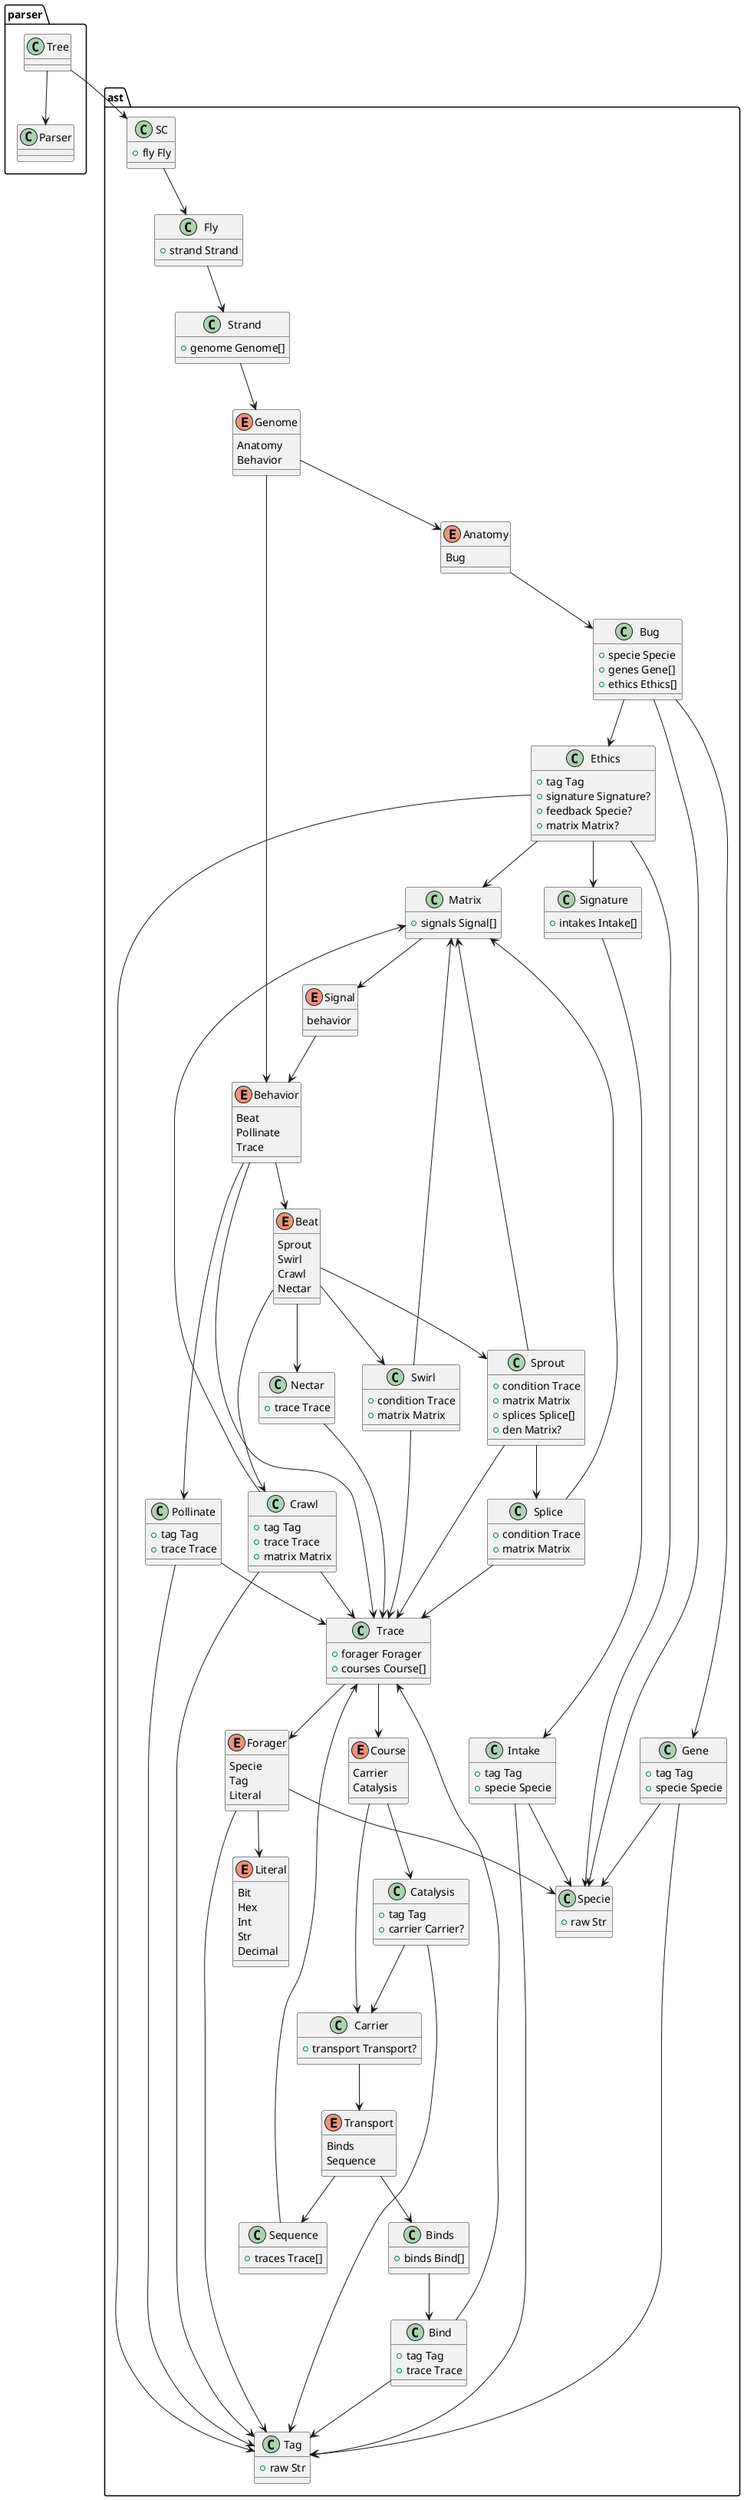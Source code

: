 @startuml AST of DSL from SC language

'!theme crt-amber
'hide circle

package ast {

    class SC {
        +fly Fly
    }
    SC --> Fly

    class Fly {
        +strand Strand
    }
    Fly --> Strand

    class Strand {
        +genome Genome[]
    }
    Strand --> Genome

    enum Genome {
        Anatomy
        Behavior
    }
    Genome --> Anatomy
    Genome --> Behavior

    enum Anatomy {
        Bug
    }
    Anatomy --> Bug

    enum Behavior {
' Statement
        Beat
' Assign
        Pollinate
' Oop
        Trace
    }
    Behavior --> Beat
    Behavior --> Pollinate
    Behavior --> Trace

    enum Beat {
' IF
        Sprout
' WHILE
        Swirl
' FOR
        Crawl
' RETURN
        Nectar
    }
    Beat --> Sprout
    Beat --> Nectar
    Beat --> Swirl
    Beat --> Crawl

    class Trace {
        +forager Forager
        +courses Course[]
    }
    Trace --> Forager
    Trace --> Course

    enum Forager {
        Specie
        Tag
        Literal
    }
    Forager --> Literal
    Forager --> Tag
    Forager --> Specie

    enum Course {
        Carrier
        Catalysis
    }
    Course --> Carrier
    Course --> Catalysis

    class Pollinate {
        +tag Tag
        +trace Trace
    }
    Pollinate --> Tag
    Pollinate --> Trace

    class Nectar {
        +trace Trace
    }
    Nectar --> Trace

    class Sprout {
        +condition Trace
        +matrix Matrix
' elsif
        +splices Splice[]
' else
        +den Matrix?
    }
    Sprout --> Trace
    Sprout --> Matrix
    Sprout --> Splice

    class Splice {
        +condition Trace
        +matrix Matrix
    }
    Splice --> Trace
    Splice --> Matrix

    class Swirl {
        +condition Trace
        +matrix Matrix
    }
    Swirl --> Trace
    Swirl --> Matrix

    class Crawl {
        +tag Tag
        +trace Trace
        +matrix Matrix
    }
    Crawl --> Tag
    Crawl --> Trace
    Crawl --> Matrix

    class Matrix {
        +signals Signal[]
    }
    Matrix --> Signal

    enum Signal {
        behavior
    }
    Signal --> Behavior

    class Catalysis {
        +tag Tag
        +carrier Carrier?
    }
    Catalysis --> Tag
    Catalysis --> Carrier

    class Carrier {
        +transport Transport?
    }
    Carrier --> Transport

    enum Transport {
        Binds
        Sequence
    }
    Transport --> Binds
    Transport --> Sequence

    class Binds {
        +binds Bind[]
    }
    Binds --> Bind

    class Bind {
        +tag Tag
        +trace Trace
    }
    Bind --> Tag
    Bind --> Trace

    class Sequence {
        +traces Trace[]
    }
    Sequence --> Trace

    class Bug {
        +specie Specie
        +genes Gene[]
        +ethics Ethics[]
    }
    Bug --> Specie
    Bug --> Gene
    Bug --> Ethics

    class Gene {
        +tag Tag
        +specie Specie
    }
    Gene --> Tag
    Gene --> Specie

    class Ethics {
        +tag Tag
        +signature Signature?
        +feedback Specie?
        +matrix Matrix?
    }
    Ethics --> Tag
    Ethics --> Signature
    Ethics --> Specie
    Ethics --> Matrix

    class Signature {
        +intakes Intake[]
    }
    Signature --> Intake

    class Intake {
        +tag Tag
        +specie Specie
    }
    Intake --> Tag
    Intake --> Specie

    enum Literal {
        Bit
        Hex
        Int
        Str
        Decimal
    }

    class Specie {
        +raw Str
    }

    class Tag {
        +raw Str
    }
}

package parser {
    class Parser
    class Tree

    Tree --> Parser
}
parser.Tree --> ast.SC

@enduml
